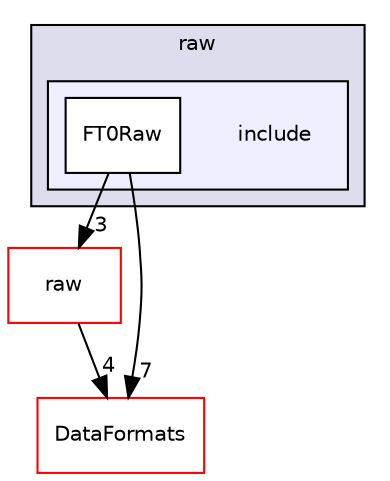 digraph "/home/travis/build/AliceO2Group/AliceO2/Detectors/FIT/FT0/raw/include" {
  bgcolor=transparent;
  compound=true
  node [ fontsize="10", fontname="Helvetica"];
  edge [ labelfontsize="10", labelfontname="Helvetica"];
  subgraph clusterdir_e62a450b26de845460eb308fa2db0683 {
    graph [ bgcolor="#ddddee", pencolor="black", label="raw" fontname="Helvetica", fontsize="10", URL="dir_e62a450b26de845460eb308fa2db0683.html"]
  subgraph clusterdir_7642c41b5eca933b9cefb7401403fa46 {
    graph [ bgcolor="#eeeeff", pencolor="black", label="" URL="dir_7642c41b5eca933b9cefb7401403fa46.html"];
    dir_7642c41b5eca933b9cefb7401403fa46 [shape=plaintext label="include"];
    dir_7a9497ec2af6516b85b654dbf9f7ba9a [shape=box label="FT0Raw" color="black" fillcolor="white" style="filled" URL="dir_7a9497ec2af6516b85b654dbf9f7ba9a.html"];
  }
  }
  dir_9742c4beffa63bb41af6c796ac2f5cf0 [shape=box label="raw" color="red" URL="dir_9742c4beffa63bb41af6c796ac2f5cf0.html"];
  dir_2171f7ec022c5423887b07c69b2f5b48 [shape=box label="DataFormats" color="red" URL="dir_2171f7ec022c5423887b07c69b2f5b48.html"];
  dir_9742c4beffa63bb41af6c796ac2f5cf0->dir_2171f7ec022c5423887b07c69b2f5b48 [headlabel="4", labeldistance=1.5 headhref="dir_000513_000090.html"];
  dir_7a9497ec2af6516b85b654dbf9f7ba9a->dir_9742c4beffa63bb41af6c796ac2f5cf0 [headlabel="3", labeldistance=1.5 headhref="dir_000489_000513.html"];
  dir_7a9497ec2af6516b85b654dbf9f7ba9a->dir_2171f7ec022c5423887b07c69b2f5b48 [headlabel="7", labeldistance=1.5 headhref="dir_000489_000090.html"];
}
